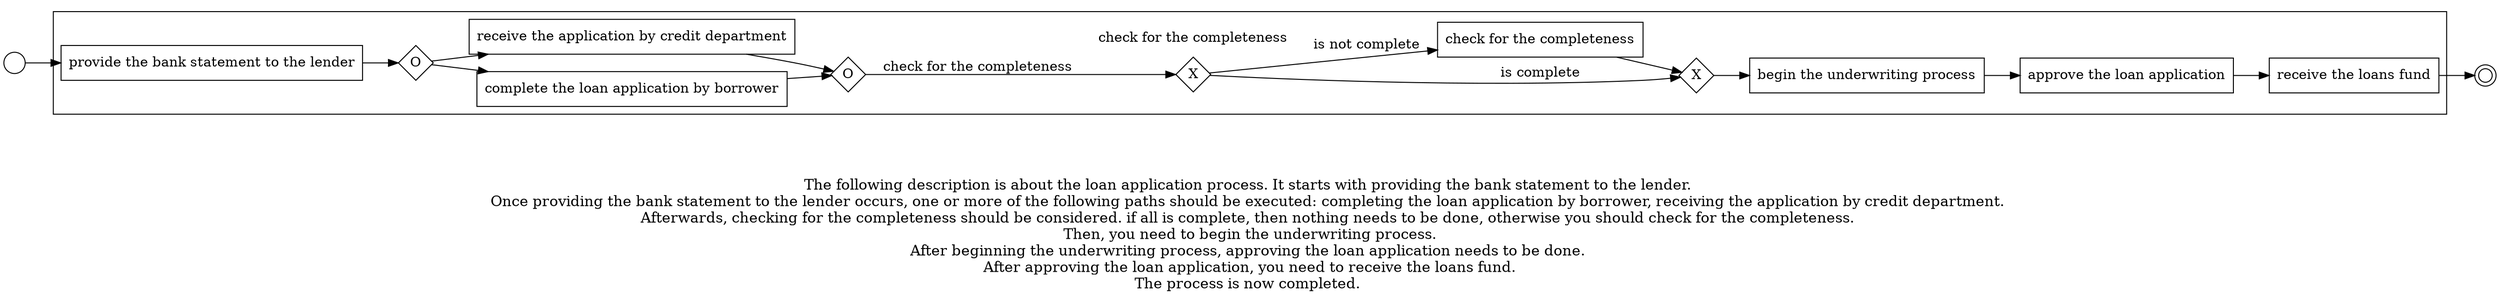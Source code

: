 digraph loan_application_process_165 {
	graph [rankdir=LR]
	START_NODE [label="" shape=circle width=0.3]
	subgraph CLUSTER_0 {
		"provide the bank statement to the lender" [shape=box]
		"OR_SPLIT--2. Loan application_ZBMZ" [label=O fixedsize=true shape=diamond width=0.5]
		"provide the bank statement to the lender" -> "OR_SPLIT--2. Loan application_ZBMZ"
		"complete the loan application by borrower" [shape=box]
		"OR_SPLIT--2. Loan application_ZBMZ" -> "complete the loan application by borrower"
		"receive the application by credit department" [shape=box]
		"OR_SPLIT--2. Loan application_ZBMZ" -> "receive the application by credit department"
		"OR_JOIN--2. Loan application_ZBMZ" [label=O fixedsize=true shape=diamond width=0.5]
		"complete the loan application by borrower" -> "OR_JOIN--2. Loan application_ZBMZ"
		"receive the application by credit department" -> "OR_JOIN--2. Loan application_ZBMZ"
		subgraph "CLUSTER_XOR_3. Application processing _KDGU" {
			color=white label="check for the completeness"
			"XOR_SPLIT--check for the completeness_0UWZ" [label=X fixedsize=true shape=diamond width=0.5]
		}
		"OR_JOIN--2. Loan application_ZBMZ" -> "XOR_SPLIT--check for the completeness_0UWZ" [label="check for the completeness"]
		"XOR_SPLIT--check for the completeness_0UWZ" -> "XOR_JOIN--check for the completeness_0UWZ" [label="is complete"]
		"check for the completeness" [shape=box]
		"XOR_SPLIT--check for the completeness_0UWZ" -> "check for the completeness" [label="is not complete"]
		"XOR_JOIN--check for the completeness_0UWZ" [label=X fixedsize=true shape=diamond width=0.5]
		"check for the completeness" -> "XOR_JOIN--check for the completeness_0UWZ"
		"begin the underwriting process" [shape=box]
		"XOR_JOIN--check for the completeness_0UWZ" -> "begin the underwriting process"
		"approve the loan application" [shape=box]
		"begin the underwriting process" -> "approve the loan application"
		"receive the loans fund" [shape=box]
		"approve the loan application" -> "receive the loans fund"
	}
	START_NODE -> "provide the bank statement to the lender"
	END_NODE [label="" shape=doublecircle width=0.2]
	"receive the loans fund" -> END_NODE
	fontsize=15 label="\n\n
The following description is about the loan application process. It starts with providing the bank statement to the lender. 
Once providing the bank statement to the lender occurs, one or more of the following paths should be executed: completing the loan application by borrower, receiving the application by credit department. 
Afterwards, checking for the completeness should be considered. if all is complete, then nothing needs to be done, otherwise you should check for the completeness. 
Then, you need to begin the underwriting process.
After beginning the underwriting process, approving the loan application needs to be done. 
After approving the loan application, you need to receive the loans fund.
The process is now completed. 
"
}
